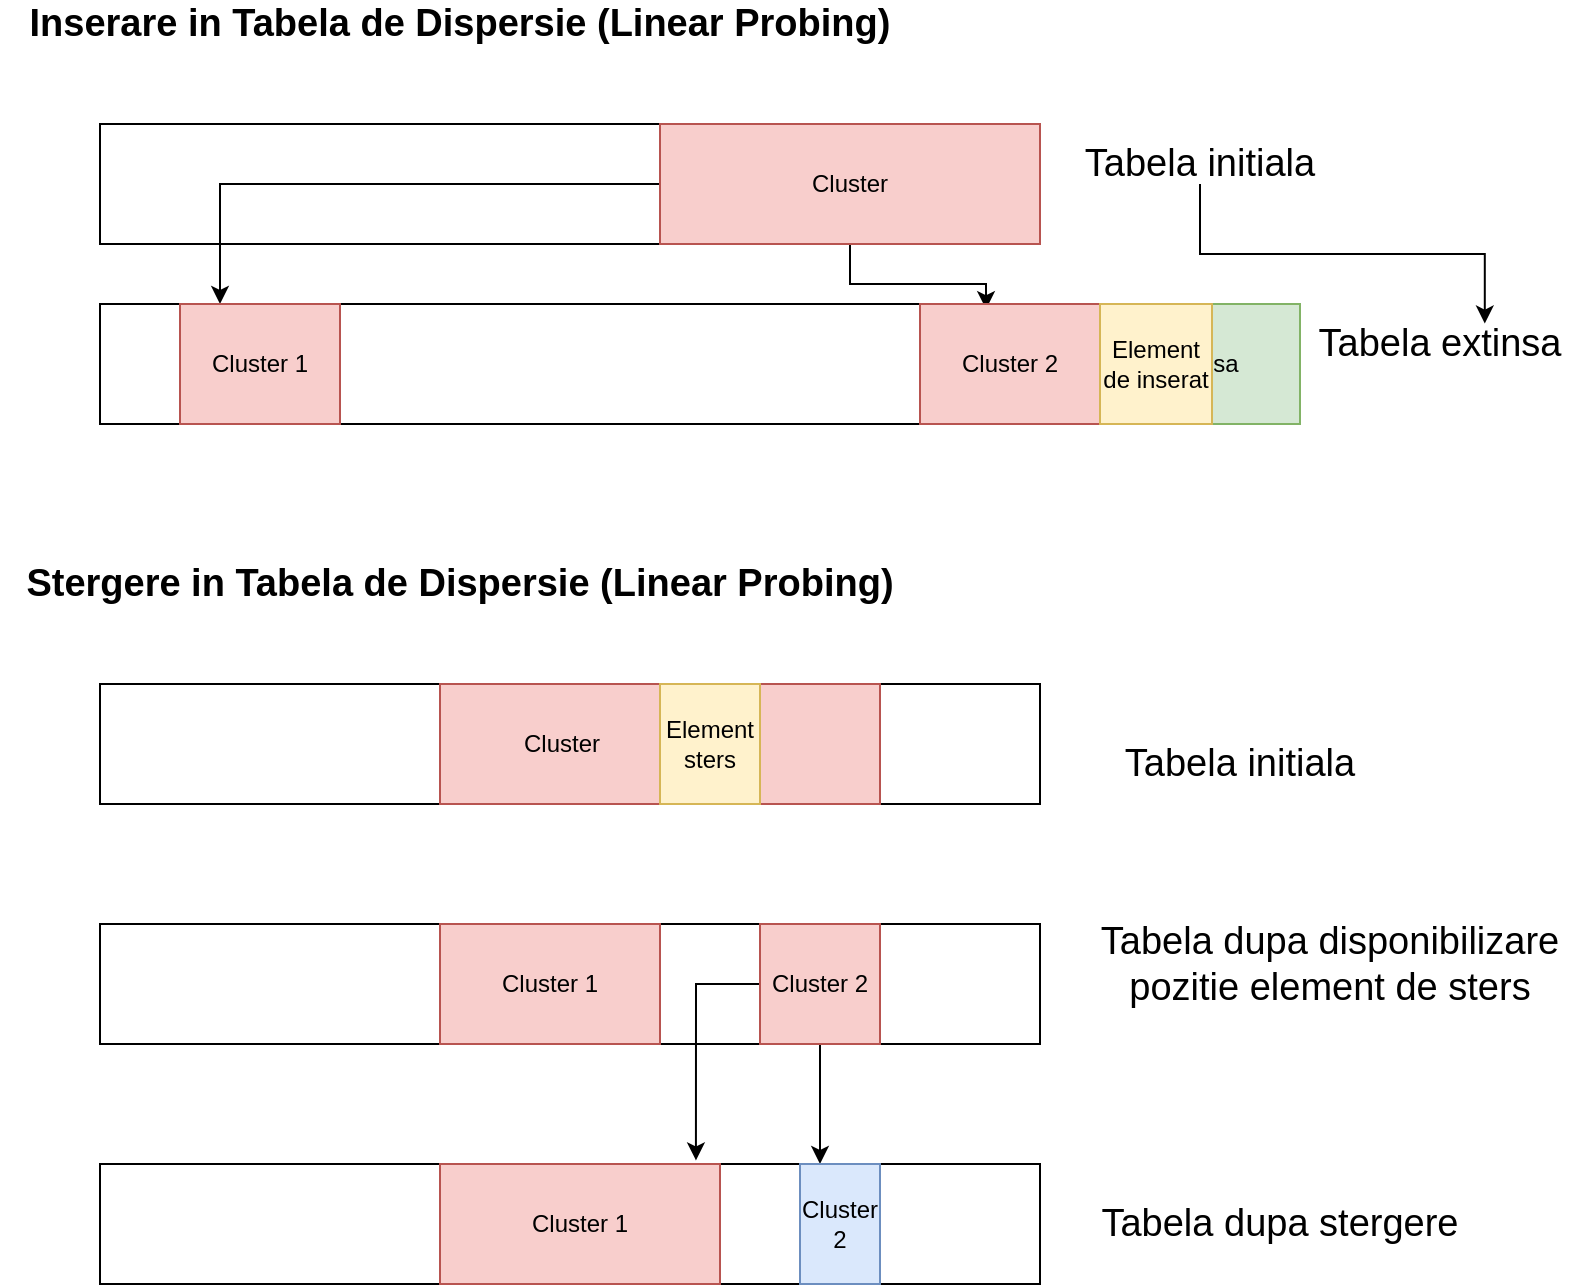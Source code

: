 <mxfile version="14.5.10" type="device"><diagram id="0PHd5R9MPJ6scsO1dQxC" name="Page-1"><mxGraphModel dx="1038" dy="548" grid="1" gridSize="10" guides="1" tooltips="1" connect="1" arrows="1" fold="1" page="1" pageScale="1" pageWidth="827" pageHeight="1169" math="0" shadow="0"><root><mxCell id="0"/><mxCell id="1" parent="0"/><mxCell id="9rx_k5u5ShJDmgaCpHLg-3" value="Inserare in Tabela de Dispersie (Linear Probing)" style="text;html=1;strokeColor=none;fillColor=none;align=center;verticalAlign=middle;whiteSpace=wrap;rounded=0;fontStyle=1;fontSize=19;" vertex="1" parent="1"><mxGeometry x="30" y="20" width="460" height="20" as="geometry"/></mxCell><mxCell id="9rx_k5u5ShJDmgaCpHLg-4" value="" style="rounded=0;whiteSpace=wrap;html=1;" vertex="1" parent="1"><mxGeometry x="80" y="170" width="600" height="60" as="geometry"/></mxCell><mxCell id="9rx_k5u5ShJDmgaCpHLg-5" value="" style="rounded=0;whiteSpace=wrap;html=1;" vertex="1" parent="1"><mxGeometry x="80" y="80" width="470" height="60" as="geometry"/></mxCell><mxCell id="9rx_k5u5ShJDmgaCpHLg-1" value="Zona extinsa" style="rounded=0;whiteSpace=wrap;html=1;fillColor=#d5e8d4;strokeColor=#82b366;" vertex="1" parent="1"><mxGeometry x="550" y="170" width="130" height="60" as="geometry"/></mxCell><mxCell id="9rx_k5u5ShJDmgaCpHLg-10" style="edgeStyle=orthogonalEdgeStyle;rounded=0;orthogonalLoop=1;jettySize=auto;html=1;entryX=0.25;entryY=0;entryDx=0;entryDy=0;fontSize=19;" edge="1" parent="1" source="9rx_k5u5ShJDmgaCpHLg-2" target="9rx_k5u5ShJDmgaCpHLg-8"><mxGeometry relative="1" as="geometry"/></mxCell><mxCell id="9rx_k5u5ShJDmgaCpHLg-11" style="edgeStyle=orthogonalEdgeStyle;rounded=0;orthogonalLoop=1;jettySize=auto;html=1;entryX=0.367;entryY=0.043;entryDx=0;entryDy=0;entryPerimeter=0;fontSize=19;" edge="1" parent="1" source="9rx_k5u5ShJDmgaCpHLg-2" target="9rx_k5u5ShJDmgaCpHLg-9"><mxGeometry relative="1" as="geometry"/></mxCell><mxCell id="9rx_k5u5ShJDmgaCpHLg-2" value="Cluster" style="rounded=0;whiteSpace=wrap;html=1;fillColor=#f8cecc;strokeColor=#b85450;" vertex="1" parent="1"><mxGeometry x="360" y="80" width="190" height="60" as="geometry"/></mxCell><mxCell id="9rx_k5u5ShJDmgaCpHLg-13" style="edgeStyle=orthogonalEdgeStyle;rounded=0;orthogonalLoop=1;jettySize=auto;html=1;entryX=0.66;entryY=-0.01;entryDx=0;entryDy=0;entryPerimeter=0;fontSize=19;" edge="1" parent="1" source="9rx_k5u5ShJDmgaCpHLg-6" target="9rx_k5u5ShJDmgaCpHLg-7"><mxGeometry relative="1" as="geometry"/></mxCell><mxCell id="9rx_k5u5ShJDmgaCpHLg-6" value="Tabela initiala" style="text;html=1;strokeColor=none;fillColor=none;align=center;verticalAlign=middle;whiteSpace=wrap;rounded=0;fontSize=19;" vertex="1" parent="1"><mxGeometry x="560" y="90" width="140" height="20" as="geometry"/></mxCell><mxCell id="9rx_k5u5ShJDmgaCpHLg-7" value="Tabela extinsa" style="text;html=1;strokeColor=none;fillColor=none;align=center;verticalAlign=middle;whiteSpace=wrap;rounded=0;fontSize=19;" vertex="1" parent="1"><mxGeometry x="680" y="180" width="140" height="20" as="geometry"/></mxCell><mxCell id="9rx_k5u5ShJDmgaCpHLg-8" value="Cluster 1" style="rounded=0;whiteSpace=wrap;html=1;fillColor=#f8cecc;strokeColor=#b85450;" vertex="1" parent="1"><mxGeometry x="120" y="170" width="80" height="60" as="geometry"/></mxCell><mxCell id="9rx_k5u5ShJDmgaCpHLg-9" value="Cluster 2" style="rounded=0;whiteSpace=wrap;html=1;fillColor=#f8cecc;strokeColor=#b85450;" vertex="1" parent="1"><mxGeometry x="490" y="170" width="90" height="60" as="geometry"/></mxCell><mxCell id="9rx_k5u5ShJDmgaCpHLg-12" value="Element de inserat" style="rounded=0;whiteSpace=wrap;html=1;fillColor=#fff2cc;strokeColor=#d6b656;" vertex="1" parent="1"><mxGeometry x="580" y="170" width="56" height="60" as="geometry"/></mxCell><mxCell id="9rx_k5u5ShJDmgaCpHLg-14" value="" style="rounded=0;whiteSpace=wrap;html=1;" vertex="1" parent="1"><mxGeometry x="80" y="360" width="470" height="60" as="geometry"/></mxCell><mxCell id="9rx_k5u5ShJDmgaCpHLg-15" value="&amp;nbsp; &amp;nbsp; &amp;nbsp; &amp;nbsp; &amp;nbsp; &amp;nbsp; Cluster" style="rounded=0;whiteSpace=wrap;html=1;fillColor=#f8cecc;strokeColor=#b85450;align=left;" vertex="1" parent="1"><mxGeometry x="250" y="360" width="220" height="60" as="geometry"/></mxCell><mxCell id="9rx_k5u5ShJDmgaCpHLg-16" value="Tabela dupa stergere" style="text;html=1;strokeColor=none;fillColor=none;align=center;verticalAlign=middle;whiteSpace=wrap;rounded=0;fontSize=19;" vertex="1" parent="1"><mxGeometry x="570" y="620" width="200" height="20" as="geometry"/></mxCell><mxCell id="9rx_k5u5ShJDmgaCpHLg-17" value="Stergere in Tabela de Dispersie (Linear Probing)" style="text;html=1;strokeColor=none;fillColor=none;align=center;verticalAlign=middle;whiteSpace=wrap;rounded=0;fontStyle=1;fontSize=19;" vertex="1" parent="1"><mxGeometry x="30" y="300" width="460" height="20" as="geometry"/></mxCell><mxCell id="9rx_k5u5ShJDmgaCpHLg-18" value="Element sters" style="rounded=0;whiteSpace=wrap;html=1;fillColor=#fff2cc;strokeColor=#d6b656;" vertex="1" parent="1"><mxGeometry x="360" y="360" width="50" height="60" as="geometry"/></mxCell><mxCell id="9rx_k5u5ShJDmgaCpHLg-19" value="" style="rounded=0;whiteSpace=wrap;html=1;" vertex="1" parent="1"><mxGeometry x="80" y="480" width="470" height="60" as="geometry"/></mxCell><mxCell id="9rx_k5u5ShJDmgaCpHLg-20" value="Cluster 1" style="rounded=0;whiteSpace=wrap;html=1;fillColor=#f8cecc;strokeColor=#b85450;" vertex="1" parent="1"><mxGeometry x="250" y="480" width="110" height="60" as="geometry"/></mxCell><mxCell id="9rx_k5u5ShJDmgaCpHLg-28" style="edgeStyle=orthogonalEdgeStyle;rounded=0;orthogonalLoop=1;jettySize=auto;html=1;entryX=0.914;entryY=-0.03;entryDx=0;entryDy=0;entryPerimeter=0;fontSize=19;" edge="1" parent="1" source="9rx_k5u5ShJDmgaCpHLg-22" target="9rx_k5u5ShJDmgaCpHLg-24"><mxGeometry relative="1" as="geometry"/></mxCell><mxCell id="9rx_k5u5ShJDmgaCpHLg-29" style="edgeStyle=orthogonalEdgeStyle;rounded=0;orthogonalLoop=1;jettySize=auto;html=1;entryX=0.25;entryY=0;entryDx=0;entryDy=0;fontSize=19;" edge="1" parent="1" source="9rx_k5u5ShJDmgaCpHLg-22" target="9rx_k5u5ShJDmgaCpHLg-25"><mxGeometry relative="1" as="geometry"/></mxCell><mxCell id="9rx_k5u5ShJDmgaCpHLg-22" value="Cluster 2" style="rounded=0;whiteSpace=wrap;html=1;fillColor=#f8cecc;strokeColor=#b85450;" vertex="1" parent="1"><mxGeometry x="410" y="480" width="60" height="60" as="geometry"/></mxCell><mxCell id="9rx_k5u5ShJDmgaCpHLg-23" value="" style="rounded=0;whiteSpace=wrap;html=1;" vertex="1" parent="1"><mxGeometry x="80" y="600" width="470" height="60" as="geometry"/></mxCell><mxCell id="9rx_k5u5ShJDmgaCpHLg-24" value="Cluster 1" style="rounded=0;whiteSpace=wrap;html=1;fillColor=#f8cecc;strokeColor=#b85450;" vertex="1" parent="1"><mxGeometry x="250" y="600" width="140" height="60" as="geometry"/></mxCell><mxCell id="9rx_k5u5ShJDmgaCpHLg-25" value="Cluster 2" style="rounded=0;whiteSpace=wrap;html=1;fillColor=#dae8fc;strokeColor=#6c8ebf;" vertex="1" parent="1"><mxGeometry x="430" y="600" width="40" height="60" as="geometry"/></mxCell><mxCell id="9rx_k5u5ShJDmgaCpHLg-26" value="Tabela dupa disponibilizare pozitie element de sters" style="text;html=1;strokeColor=none;fillColor=none;align=center;verticalAlign=middle;whiteSpace=wrap;rounded=0;fontSize=19;" vertex="1" parent="1"><mxGeometry x="570" y="490" width="250" height="20" as="geometry"/></mxCell><mxCell id="9rx_k5u5ShJDmgaCpHLg-27" value="Tabela initiala" style="text;html=1;strokeColor=none;fillColor=none;align=center;verticalAlign=middle;whiteSpace=wrap;rounded=0;fontSize=19;" vertex="1" parent="1"><mxGeometry x="580" y="390" width="140" height="20" as="geometry"/></mxCell></root></mxGraphModel></diagram></mxfile>